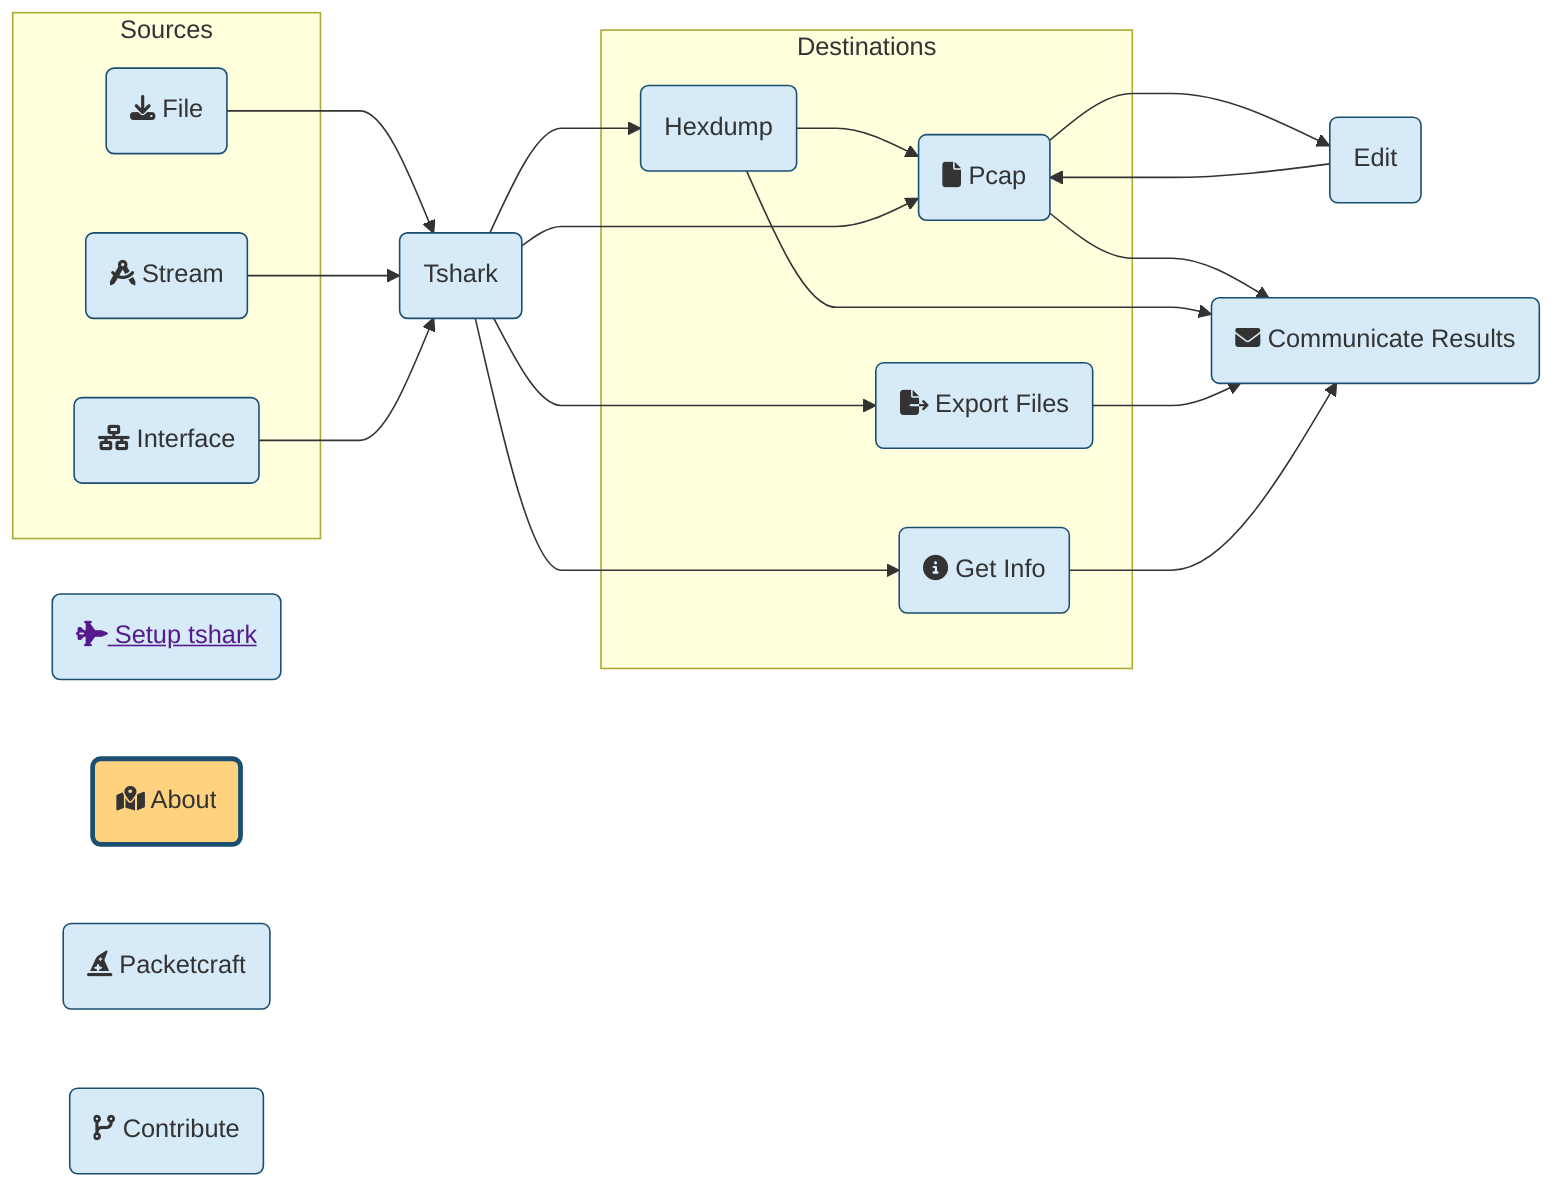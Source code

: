 %% Basis for HTML
graph LR
    %% Elements

    SETUP(<a href=>fa:fa-fighter-jet Setup tshark </a>)
    MAP(fa:fa-map-marked-alt About)

    subgraph "Sources"
    CAPTURE(fa:fa-network-wired Interface )
    GEN(fa:fa-drafting-compass Stream )
    DL(fa:fa-download File)
    end

    TSHARK(Tshark)
    EDIT(Edit)

    subgraph "Destinations"
    PCAP(fa:fa-file Pcap )
    EXPORT(fa:fa-file-export Export Files )
    HEX(Hexdump)
    INFO(fa:fa-info-circle Get Info )
    end

    ADV(fa:fa-hat-wizard Packetcraft )
    COMM(fa:fa-envelope Communicate Results )
    HELP(fa:fa-code-branch Contribute )

    %% CSS
    %% Using blues from https://htmlcolorcodes.com/
    linkStyle default interpolate monotoneX
	classDef others fill:#D6EAF8,stroke:#1B4F72;
	classDef thisnode fill:#ffd27f,stroke:#1B4F72;
	class SETUP,CAPTURE,TSHARK,DL,GEN,LIVE,PCAP,EDIT,EXPORT,INFO,COMM,ADV,HELP,HEX others
	class MAP thisnode
	style MAP stroke-width:3px; 
    %% Relationships
    TSHARK --> HEX
    TSHARK --> EXPORT
    TSHARK --> INFO
    DL --> TSHARK
    GEN --> TSHARK
    CAPTURE --> TSHARK

    HEX --> PCAP
    PCAP --> EDIT
    EDIT --> PCAP
    TSHARK --> PCAP
    PCAP --> COMM
    HEX --> COMM
    EXPORT --> COMM
    INFO --> COMM